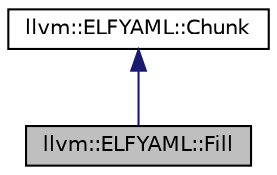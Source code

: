 digraph "llvm::ELFYAML::Fill"
{
 // LATEX_PDF_SIZE
  bgcolor="transparent";
  edge [fontname="Helvetica",fontsize="10",labelfontname="Helvetica",labelfontsize="10"];
  node [fontname="Helvetica",fontsize="10",shape=record];
  Node1 [label="llvm::ELFYAML::Fill",height=0.2,width=0.4,color="black", fillcolor="grey75", style="filled", fontcolor="black",tooltip=" "];
  Node2 -> Node1 [dir="back",color="midnightblue",fontsize="10",style="solid",fontname="Helvetica"];
  Node2 [label="llvm::ELFYAML::Chunk",height=0.2,width=0.4,color="black",URL="$structllvm_1_1ELFYAML_1_1Chunk.html",tooltip=" "];
}
